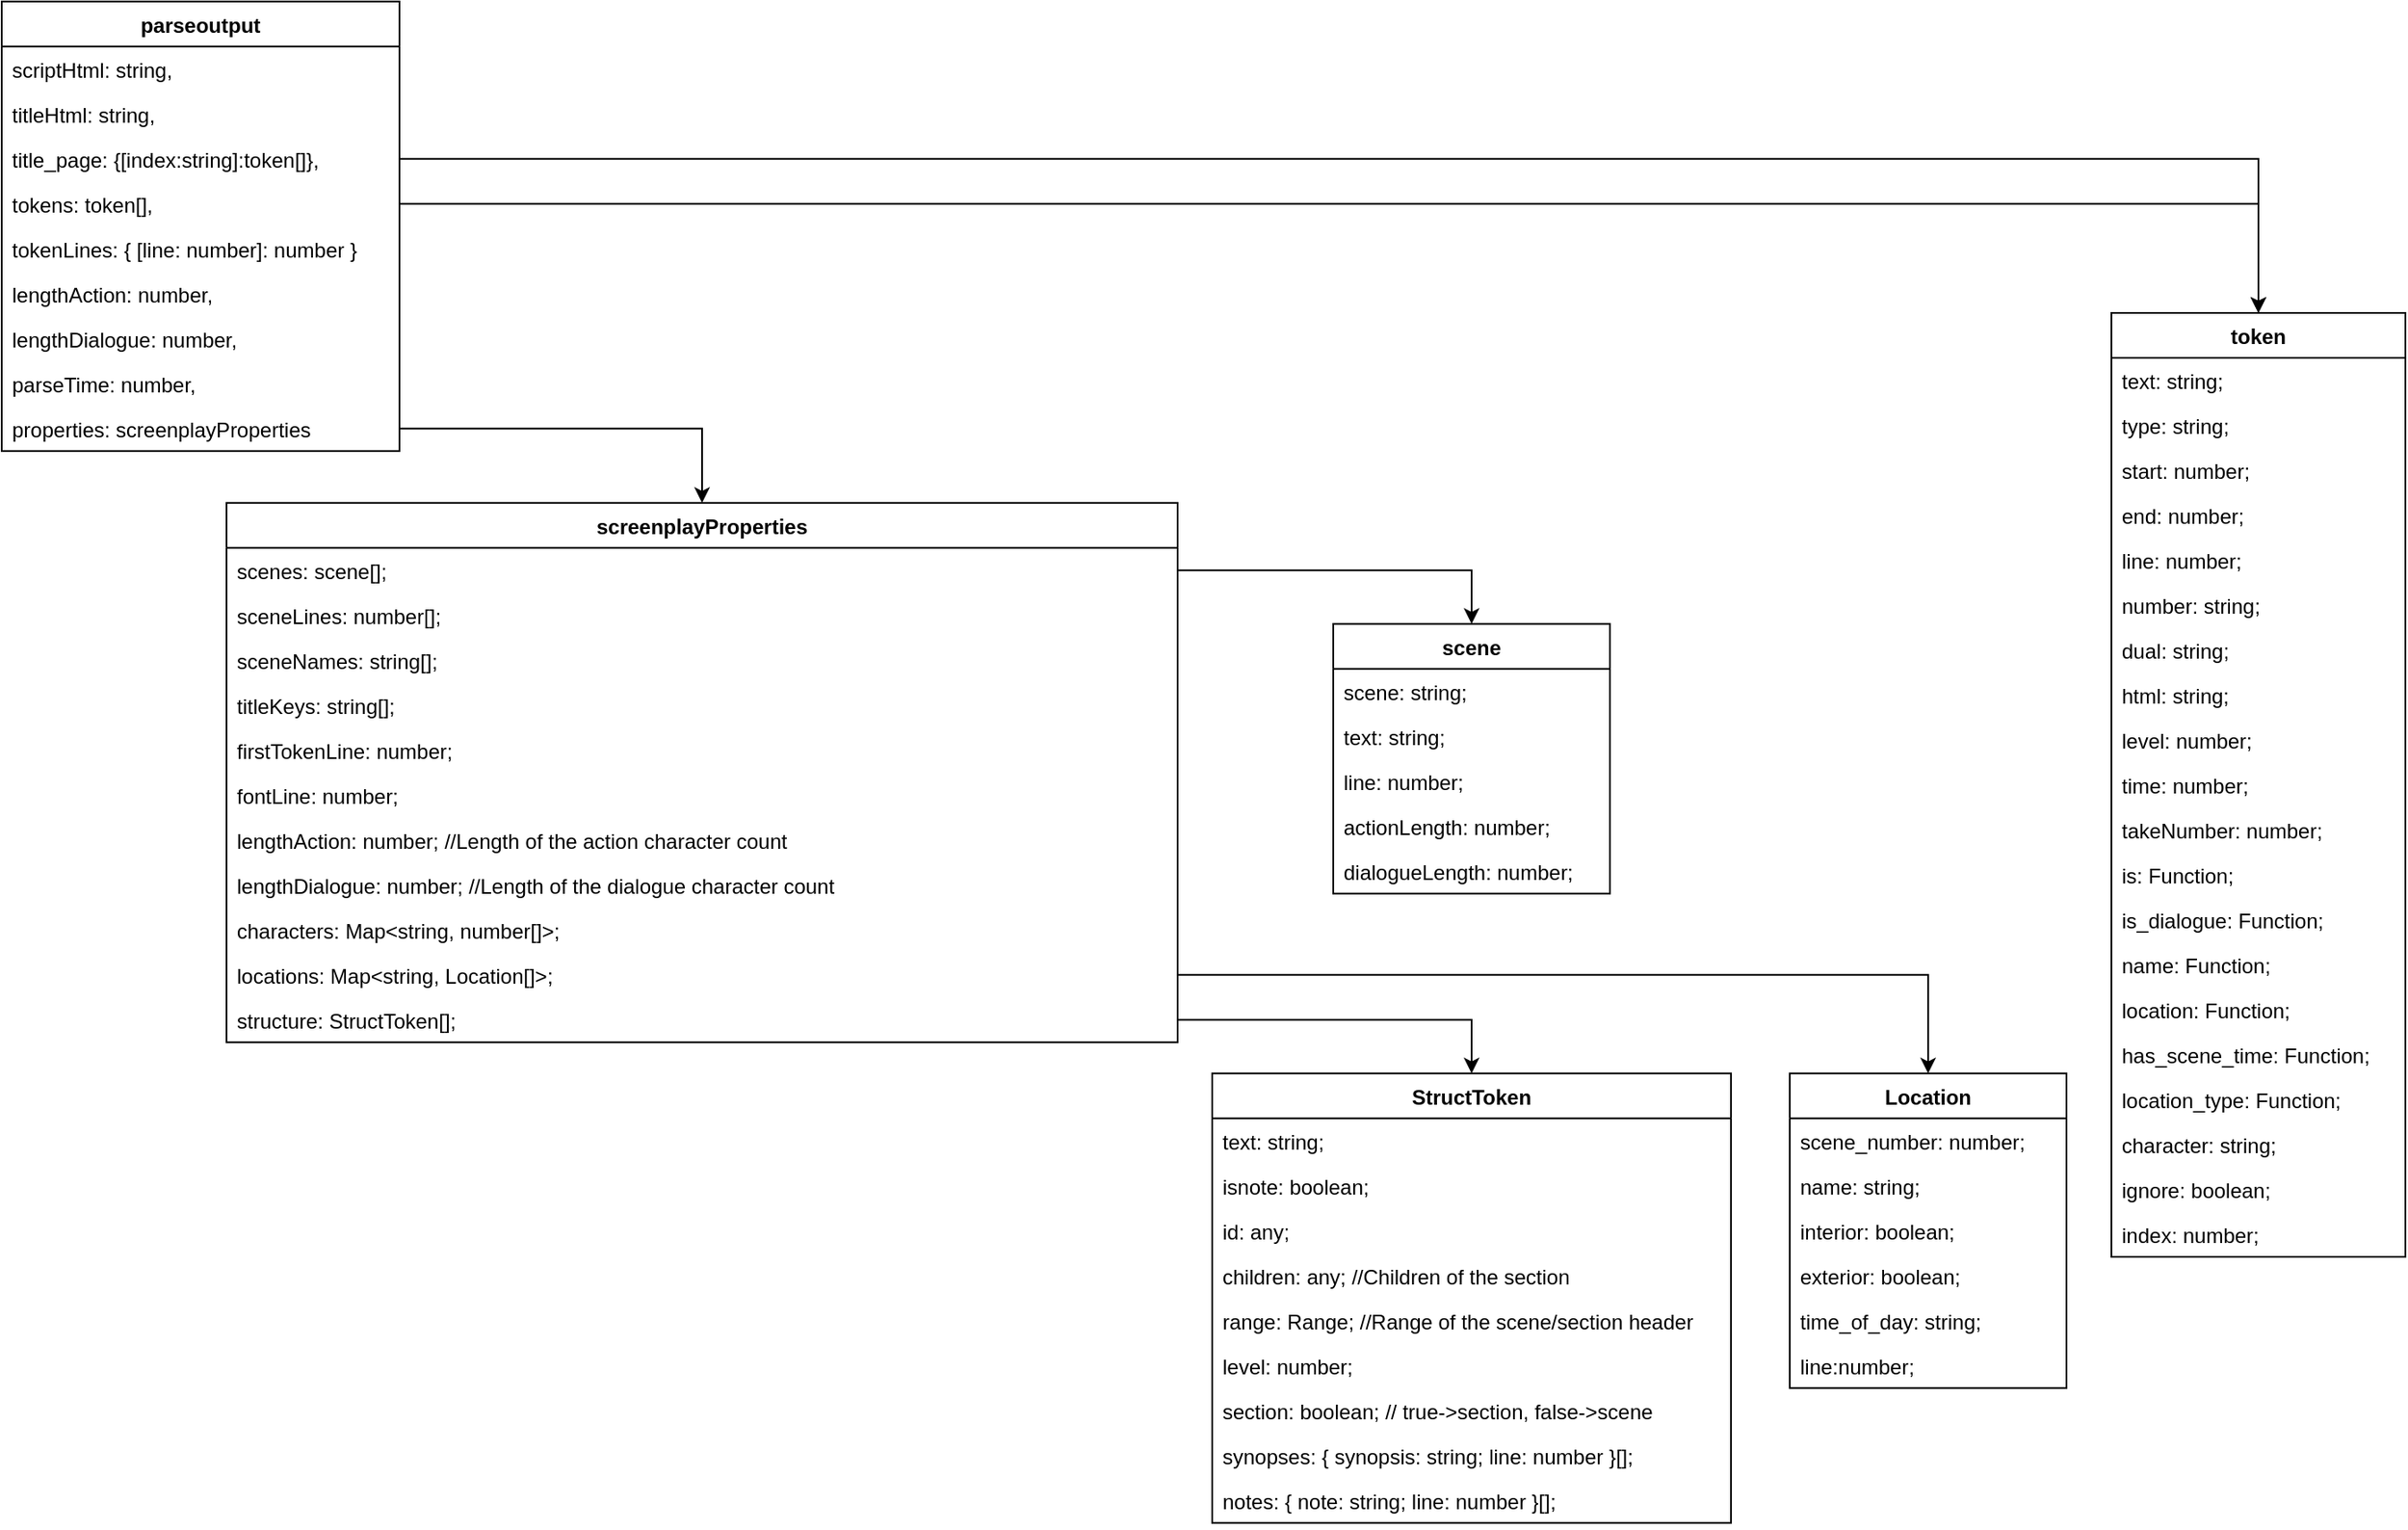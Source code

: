 <mxfile version="21.6.5" type="device">
  <diagram name="Model" id="fw-sHrCT-Za_IJO35-u-">
    <mxGraphModel dx="2336" dy="880" grid="1" gridSize="10" guides="1" tooltips="1" connect="1" arrows="1" fold="1" page="1" pageScale="1" pageWidth="827" pageHeight="1169" math="0" shadow="0">
      <root>
        <mxCell id="0" />
        <mxCell id="1" parent="0" />
        <mxCell id="1sDdiQhQMt93VjsgRcRt-1" value="Location " style="swimlane;fontStyle=1;childLayout=stackLayout;horizontal=1;startSize=26;horizontalStack=0;resizeParent=1;resizeParentMax=0;resizeLast=0;collapsible=1;marginBottom=0;" vertex="1" parent="1">
          <mxGeometry x="214" y="899.91" width="160" height="182" as="geometry" />
        </mxCell>
        <mxCell id="1sDdiQhQMt93VjsgRcRt-2" value="    scene_number: number;" style="text;strokeColor=none;fillColor=none;align=left;verticalAlign=top;spacingLeft=4;spacingRight=4;overflow=hidden;rotatable=0;points=[[0,0.5],[1,0.5]];portConstraint=eastwest;" vertex="1" parent="1sDdiQhQMt93VjsgRcRt-1">
          <mxGeometry y="26" width="160" height="26" as="geometry" />
        </mxCell>
        <mxCell id="1sDdiQhQMt93VjsgRcRt-3" value="    name: string;" style="text;strokeColor=none;fillColor=none;align=left;verticalAlign=top;spacingLeft=4;spacingRight=4;overflow=hidden;rotatable=0;points=[[0,0.5],[1,0.5]];portConstraint=eastwest;" vertex="1" parent="1sDdiQhQMt93VjsgRcRt-1">
          <mxGeometry y="52" width="160" height="26" as="geometry" />
        </mxCell>
        <mxCell id="1sDdiQhQMt93VjsgRcRt-4" value="    interior: boolean;" style="text;strokeColor=none;fillColor=none;align=left;verticalAlign=top;spacingLeft=4;spacingRight=4;overflow=hidden;rotatable=0;points=[[0,0.5],[1,0.5]];portConstraint=eastwest;" vertex="1" parent="1sDdiQhQMt93VjsgRcRt-1">
          <mxGeometry y="78" width="160" height="26" as="geometry" />
        </mxCell>
        <mxCell id="1sDdiQhQMt93VjsgRcRt-5" value="    exterior: boolean;" style="text;strokeColor=none;fillColor=none;align=left;verticalAlign=top;spacingLeft=4;spacingRight=4;overflow=hidden;rotatable=0;points=[[0,0.5],[1,0.5]];portConstraint=eastwest;" vertex="1" parent="1sDdiQhQMt93VjsgRcRt-1">
          <mxGeometry y="104" width="160" height="26" as="geometry" />
        </mxCell>
        <mxCell id="1sDdiQhQMt93VjsgRcRt-6" value="    time_of_day: string;" style="text;strokeColor=none;fillColor=none;align=left;verticalAlign=top;spacingLeft=4;spacingRight=4;overflow=hidden;rotatable=0;points=[[0,0.5],[1,0.5]];portConstraint=eastwest;" vertex="1" parent="1sDdiQhQMt93VjsgRcRt-1">
          <mxGeometry y="130" width="160" height="26" as="geometry" />
        </mxCell>
        <mxCell id="1sDdiQhQMt93VjsgRcRt-7" value="    line:number;" style="text;strokeColor=none;fillColor=none;align=left;verticalAlign=top;spacingLeft=4;spacingRight=4;overflow=hidden;rotatable=0;points=[[0,0.5],[1,0.5]];portConstraint=eastwest;" vertex="1" parent="1sDdiQhQMt93VjsgRcRt-1">
          <mxGeometry y="156" width="160" height="26" as="geometry" />
        </mxCell>
        <mxCell id="1sDdiQhQMt93VjsgRcRt-8" value="StructToken " style="swimlane;fontStyle=1;childLayout=stackLayout;horizontal=1;startSize=26;horizontalStack=0;resizeParent=1;resizeParentMax=0;resizeLast=0;collapsible=1;marginBottom=0;" vertex="1" parent="1">
          <mxGeometry x="-120" y="899.91" width="300" height="260" as="geometry" />
        </mxCell>
        <mxCell id="1sDdiQhQMt93VjsgRcRt-9" value="    text: string;" style="text;strokeColor=none;fillColor=none;align=left;verticalAlign=top;spacingLeft=4;spacingRight=4;overflow=hidden;rotatable=0;points=[[0,0.5],[1,0.5]];portConstraint=eastwest;" vertex="1" parent="1sDdiQhQMt93VjsgRcRt-8">
          <mxGeometry y="26" width="300" height="26" as="geometry" />
        </mxCell>
        <mxCell id="1sDdiQhQMt93VjsgRcRt-10" value="    isnote: boolean;" style="text;strokeColor=none;fillColor=none;align=left;verticalAlign=top;spacingLeft=4;spacingRight=4;overflow=hidden;rotatable=0;points=[[0,0.5],[1,0.5]];portConstraint=eastwest;" vertex="1" parent="1sDdiQhQMt93VjsgRcRt-8">
          <mxGeometry y="52" width="300" height="26" as="geometry" />
        </mxCell>
        <mxCell id="1sDdiQhQMt93VjsgRcRt-11" value="    id: any;" style="text;strokeColor=none;fillColor=none;align=left;verticalAlign=top;spacingLeft=4;spacingRight=4;overflow=hidden;rotatable=0;points=[[0,0.5],[1,0.5]];portConstraint=eastwest;" vertex="1" parent="1sDdiQhQMt93VjsgRcRt-8">
          <mxGeometry y="78" width="300" height="26" as="geometry" />
        </mxCell>
        <mxCell id="1sDdiQhQMt93VjsgRcRt-12" value="    children: any; //Children of the section" style="text;strokeColor=none;fillColor=none;align=left;verticalAlign=top;spacingLeft=4;spacingRight=4;overflow=hidden;rotatable=0;points=[[0,0.5],[1,0.5]];portConstraint=eastwest;" vertex="1" parent="1sDdiQhQMt93VjsgRcRt-8">
          <mxGeometry y="104" width="300" height="26" as="geometry" />
        </mxCell>
        <mxCell id="1sDdiQhQMt93VjsgRcRt-13" value="    range: Range; //Range of the scene/section header" style="text;strokeColor=none;fillColor=none;align=left;verticalAlign=top;spacingLeft=4;spacingRight=4;overflow=hidden;rotatable=0;points=[[0,0.5],[1,0.5]];portConstraint=eastwest;" vertex="1" parent="1sDdiQhQMt93VjsgRcRt-8">
          <mxGeometry y="130" width="300" height="26" as="geometry" />
        </mxCell>
        <mxCell id="1sDdiQhQMt93VjsgRcRt-14" value="    level: number;" style="text;strokeColor=none;fillColor=none;align=left;verticalAlign=top;spacingLeft=4;spacingRight=4;overflow=hidden;rotatable=0;points=[[0,0.5],[1,0.5]];portConstraint=eastwest;" vertex="1" parent="1sDdiQhQMt93VjsgRcRt-8">
          <mxGeometry y="156" width="300" height="26" as="geometry" />
        </mxCell>
        <mxCell id="1sDdiQhQMt93VjsgRcRt-15" value="    section: boolean; // true-&gt;section, false-&gt;scene" style="text;strokeColor=none;fillColor=none;align=left;verticalAlign=top;spacingLeft=4;spacingRight=4;overflow=hidden;rotatable=0;points=[[0,0.5],[1,0.5]];portConstraint=eastwest;" vertex="1" parent="1sDdiQhQMt93VjsgRcRt-8">
          <mxGeometry y="182" width="300" height="26" as="geometry" />
        </mxCell>
        <mxCell id="1sDdiQhQMt93VjsgRcRt-16" value="    synopses: { synopsis: string; line: number }[];" style="text;strokeColor=none;fillColor=none;align=left;verticalAlign=top;spacingLeft=4;spacingRight=4;overflow=hidden;rotatable=0;points=[[0,0.5],[1,0.5]];portConstraint=eastwest;" vertex="1" parent="1sDdiQhQMt93VjsgRcRt-8">
          <mxGeometry y="208" width="300" height="26" as="geometry" />
        </mxCell>
        <mxCell id="1sDdiQhQMt93VjsgRcRt-17" value="    notes: { note: string; line: number }[];" style="text;strokeColor=none;fillColor=none;align=left;verticalAlign=top;spacingLeft=4;spacingRight=4;overflow=hidden;rotatable=0;points=[[0,0.5],[1,0.5]];portConstraint=eastwest;" vertex="1" parent="1sDdiQhQMt93VjsgRcRt-8">
          <mxGeometry y="234" width="300" height="26" as="geometry" />
        </mxCell>
        <mxCell id="1sDdiQhQMt93VjsgRcRt-18" value="screenplayProperties " style="swimlane;fontStyle=1;childLayout=stackLayout;horizontal=1;startSize=26;horizontalStack=0;resizeParent=1;resizeParentMax=0;resizeLast=0;collapsible=1;marginBottom=0;swimlaneLine=1;glass=0;rounded=0;" vertex="1" parent="1">
          <mxGeometry x="-690" y="569.91" width="550" height="312" as="geometry" />
        </mxCell>
        <mxCell id="1sDdiQhQMt93VjsgRcRt-19" value="    scenes: scene[];" style="text;strokeColor=none;fillColor=none;align=left;verticalAlign=top;spacingLeft=4;spacingRight=4;overflow=hidden;rotatable=0;points=[[0,0.5],[1,0.5]];portConstraint=eastwest;" vertex="1" parent="1sDdiQhQMt93VjsgRcRt-18">
          <mxGeometry y="26" width="550" height="26" as="geometry" />
        </mxCell>
        <mxCell id="1sDdiQhQMt93VjsgRcRt-20" value="    sceneLines: number[];" style="text;strokeColor=none;fillColor=none;align=left;verticalAlign=top;spacingLeft=4;spacingRight=4;overflow=hidden;rotatable=0;points=[[0,0.5],[1,0.5]];portConstraint=eastwest;" vertex="1" parent="1sDdiQhQMt93VjsgRcRt-18">
          <mxGeometry y="52" width="550" height="26" as="geometry" />
        </mxCell>
        <mxCell id="1sDdiQhQMt93VjsgRcRt-21" value="    sceneNames: string[];" style="text;strokeColor=none;fillColor=none;align=left;verticalAlign=top;spacingLeft=4;spacingRight=4;overflow=hidden;rotatable=0;points=[[0,0.5],[1,0.5]];portConstraint=eastwest;" vertex="1" parent="1sDdiQhQMt93VjsgRcRt-18">
          <mxGeometry y="78" width="550" height="26" as="geometry" />
        </mxCell>
        <mxCell id="1sDdiQhQMt93VjsgRcRt-22" value="    titleKeys: string[];" style="text;strokeColor=none;fillColor=none;align=left;verticalAlign=top;spacingLeft=4;spacingRight=4;overflow=hidden;rotatable=0;points=[[0,0.5],[1,0.5]];portConstraint=eastwest;" vertex="1" parent="1sDdiQhQMt93VjsgRcRt-18">
          <mxGeometry y="104" width="550" height="26" as="geometry" />
        </mxCell>
        <mxCell id="1sDdiQhQMt93VjsgRcRt-23" value="    firstTokenLine: number;" style="text;strokeColor=none;fillColor=none;align=left;verticalAlign=top;spacingLeft=4;spacingRight=4;overflow=hidden;rotatable=0;points=[[0,0.5],[1,0.5]];portConstraint=eastwest;" vertex="1" parent="1sDdiQhQMt93VjsgRcRt-18">
          <mxGeometry y="130" width="550" height="26" as="geometry" />
        </mxCell>
        <mxCell id="1sDdiQhQMt93VjsgRcRt-24" value="    fontLine: number;" style="text;strokeColor=none;fillColor=none;align=left;verticalAlign=top;spacingLeft=4;spacingRight=4;overflow=hidden;rotatable=0;points=[[0,0.5],[1,0.5]];portConstraint=eastwest;" vertex="1" parent="1sDdiQhQMt93VjsgRcRt-18">
          <mxGeometry y="156" width="550" height="26" as="geometry" />
        </mxCell>
        <mxCell id="1sDdiQhQMt93VjsgRcRt-25" value="    lengthAction: number; //Length of the action character count" style="text;strokeColor=none;fillColor=none;align=left;verticalAlign=top;spacingLeft=4;spacingRight=4;overflow=hidden;rotatable=0;points=[[0,0.5],[1,0.5]];portConstraint=eastwest;" vertex="1" parent="1sDdiQhQMt93VjsgRcRt-18">
          <mxGeometry y="182" width="550" height="26" as="geometry" />
        </mxCell>
        <mxCell id="1sDdiQhQMt93VjsgRcRt-26" value="    lengthDialogue: number; //Length of the dialogue character count" style="text;strokeColor=none;fillColor=none;align=left;verticalAlign=top;spacingLeft=4;spacingRight=4;overflow=hidden;rotatable=0;points=[[0,0.5],[1,0.5]];portConstraint=eastwest;" vertex="1" parent="1sDdiQhQMt93VjsgRcRt-18">
          <mxGeometry y="208" width="550" height="26" as="geometry" />
        </mxCell>
        <mxCell id="1sDdiQhQMt93VjsgRcRt-27" value="    characters: Map&lt;string, number[]&gt;;" style="text;strokeColor=none;fillColor=none;align=left;verticalAlign=top;spacingLeft=4;spacingRight=4;overflow=hidden;rotatable=0;points=[[0,0.5],[1,0.5]];portConstraint=eastwest;" vertex="1" parent="1sDdiQhQMt93VjsgRcRt-18">
          <mxGeometry y="234" width="550" height="26" as="geometry" />
        </mxCell>
        <mxCell id="1sDdiQhQMt93VjsgRcRt-28" value="    locations: Map&lt;string, Location[]&gt;;" style="text;strokeColor=none;fillColor=none;align=left;verticalAlign=top;spacingLeft=4;spacingRight=4;overflow=hidden;rotatable=0;points=[[0,0.5],[1,0.5]];portConstraint=eastwest;" vertex="1" parent="1sDdiQhQMt93VjsgRcRt-18">
          <mxGeometry y="260" width="550" height="26" as="geometry" />
        </mxCell>
        <mxCell id="1sDdiQhQMt93VjsgRcRt-29" value="    structure: StructToken[];" style="text;strokeColor=none;fillColor=none;align=left;verticalAlign=top;spacingLeft=4;spacingRight=4;overflow=hidden;rotatable=0;points=[[0,0.5],[1,0.5]];portConstraint=eastwest;" vertex="1" parent="1sDdiQhQMt93VjsgRcRt-18">
          <mxGeometry y="286" width="550" height="26" as="geometry" />
        </mxCell>
        <mxCell id="1sDdiQhQMt93VjsgRcRt-30" value="parseoutput" style="swimlane;fontStyle=1;childLayout=stackLayout;horizontal=1;startSize=26;horizontalStack=0;resizeParent=1;resizeParentMax=0;resizeLast=0;collapsible=1;marginBottom=0;" vertex="1" parent="1">
          <mxGeometry x="-820" y="279.91" width="230" height="260" as="geometry" />
        </mxCell>
        <mxCell id="1sDdiQhQMt93VjsgRcRt-31" value="    scriptHtml: string," style="text;strokeColor=none;fillColor=none;align=left;verticalAlign=top;spacingLeft=4;spacingRight=4;overflow=hidden;rotatable=0;points=[[0,0.5],[1,0.5]];portConstraint=eastwest;" vertex="1" parent="1sDdiQhQMt93VjsgRcRt-30">
          <mxGeometry y="26" width="230" height="26" as="geometry" />
        </mxCell>
        <mxCell id="1sDdiQhQMt93VjsgRcRt-32" value="    titleHtml: string," style="text;strokeColor=none;fillColor=none;align=left;verticalAlign=top;spacingLeft=4;spacingRight=4;overflow=hidden;rotatable=0;points=[[0,0.5],[1,0.5]];portConstraint=eastwest;" vertex="1" parent="1sDdiQhQMt93VjsgRcRt-30">
          <mxGeometry y="52" width="230" height="26" as="geometry" />
        </mxCell>
        <mxCell id="1sDdiQhQMt93VjsgRcRt-33" value="    title_page: {[index:string]:token[]}," style="text;strokeColor=none;fillColor=none;align=left;verticalAlign=top;spacingLeft=4;spacingRight=4;overflow=hidden;rotatable=0;points=[[0,0.5],[1,0.5]];portConstraint=eastwest;" vertex="1" parent="1sDdiQhQMt93VjsgRcRt-30">
          <mxGeometry y="78" width="230" height="26" as="geometry" />
        </mxCell>
        <mxCell id="1sDdiQhQMt93VjsgRcRt-34" value="    tokens: token[]," style="text;strokeColor=none;fillColor=none;align=left;verticalAlign=top;spacingLeft=4;spacingRight=4;overflow=hidden;rotatable=0;points=[[0,0.5],[1,0.5]];portConstraint=eastwest;" vertex="1" parent="1sDdiQhQMt93VjsgRcRt-30">
          <mxGeometry y="104" width="230" height="26" as="geometry" />
        </mxCell>
        <mxCell id="1sDdiQhQMt93VjsgRcRt-35" value="    tokenLines: { [line: number]: number }" style="text;strokeColor=none;fillColor=none;align=left;verticalAlign=top;spacingLeft=4;spacingRight=4;overflow=hidden;rotatable=0;points=[[0,0.5],[1,0.5]];portConstraint=eastwest;" vertex="1" parent="1sDdiQhQMt93VjsgRcRt-30">
          <mxGeometry y="130" width="230" height="26" as="geometry" />
        </mxCell>
        <mxCell id="1sDdiQhQMt93VjsgRcRt-36" value="    lengthAction: number," style="text;strokeColor=none;fillColor=none;align=left;verticalAlign=top;spacingLeft=4;spacingRight=4;overflow=hidden;rotatable=0;points=[[0,0.5],[1,0.5]];portConstraint=eastwest;" vertex="1" parent="1sDdiQhQMt93VjsgRcRt-30">
          <mxGeometry y="156" width="230" height="26" as="geometry" />
        </mxCell>
        <mxCell id="1sDdiQhQMt93VjsgRcRt-37" value="    lengthDialogue: number," style="text;strokeColor=none;fillColor=none;align=left;verticalAlign=top;spacingLeft=4;spacingRight=4;overflow=hidden;rotatable=0;points=[[0,0.5],[1,0.5]];portConstraint=eastwest;" vertex="1" parent="1sDdiQhQMt93VjsgRcRt-30">
          <mxGeometry y="182" width="230" height="26" as="geometry" />
        </mxCell>
        <mxCell id="1sDdiQhQMt93VjsgRcRt-38" value="    parseTime: number," style="text;strokeColor=none;fillColor=none;align=left;verticalAlign=top;spacingLeft=4;spacingRight=4;overflow=hidden;rotatable=0;points=[[0,0.5],[1,0.5]];portConstraint=eastwest;" vertex="1" parent="1sDdiQhQMt93VjsgRcRt-30">
          <mxGeometry y="208" width="230" height="26" as="geometry" />
        </mxCell>
        <mxCell id="1sDdiQhQMt93VjsgRcRt-39" value="    properties: screenplayProperties" style="text;strokeColor=none;fillColor=none;align=left;verticalAlign=top;spacingLeft=4;spacingRight=4;overflow=hidden;rotatable=0;points=[[0,0.5],[1,0.5]];portConstraint=eastwest;" vertex="1" parent="1sDdiQhQMt93VjsgRcRt-30">
          <mxGeometry y="234" width="230" height="26" as="geometry" />
        </mxCell>
        <mxCell id="1sDdiQhQMt93VjsgRcRt-40" style="edgeStyle=orthogonalEdgeStyle;rounded=0;orthogonalLoop=1;jettySize=auto;html=1;exitX=1;exitY=0.5;exitDx=0;exitDy=0;entryX=0.5;entryY=0;entryDx=0;entryDy=0;" edge="1" parent="1" source="1sDdiQhQMt93VjsgRcRt-39" target="1sDdiQhQMt93VjsgRcRt-18">
          <mxGeometry relative="1" as="geometry" />
        </mxCell>
        <mxCell id="1sDdiQhQMt93VjsgRcRt-41" style="edgeStyle=orthogonalEdgeStyle;rounded=0;orthogonalLoop=1;jettySize=auto;html=1;exitX=1;exitY=0.5;exitDx=0;exitDy=0;entryX=0.5;entryY=0;entryDx=0;entryDy=0;" edge="1" parent="1" source="1sDdiQhQMt93VjsgRcRt-28" target="1sDdiQhQMt93VjsgRcRt-1">
          <mxGeometry relative="1" as="geometry" />
        </mxCell>
        <mxCell id="1sDdiQhQMt93VjsgRcRt-42" style="edgeStyle=orthogonalEdgeStyle;rounded=0;orthogonalLoop=1;jettySize=auto;html=1;exitX=1;exitY=0.5;exitDx=0;exitDy=0;entryX=0.5;entryY=0;entryDx=0;entryDy=0;" edge="1" parent="1" source="1sDdiQhQMt93VjsgRcRt-29" target="1sDdiQhQMt93VjsgRcRt-8">
          <mxGeometry relative="1" as="geometry" />
        </mxCell>
        <mxCell id="1sDdiQhQMt93VjsgRcRt-43" value="token " style="swimlane;fontStyle=1;childLayout=stackLayout;horizontal=1;startSize=26;horizontalStack=0;resizeParent=1;resizeParentMax=0;resizeLast=0;collapsible=1;marginBottom=0;" vertex="1" parent="1">
          <mxGeometry x="400" y="460" width="170" height="546" as="geometry" />
        </mxCell>
        <mxCell id="1sDdiQhQMt93VjsgRcRt-44" value="  text: string;" style="text;strokeColor=none;fillColor=none;align=left;verticalAlign=top;spacingLeft=4;spacingRight=4;overflow=hidden;rotatable=0;points=[[0,0.5],[1,0.5]];portConstraint=eastwest;" vertex="1" parent="1sDdiQhQMt93VjsgRcRt-43">
          <mxGeometry y="26" width="170" height="26" as="geometry" />
        </mxCell>
        <mxCell id="1sDdiQhQMt93VjsgRcRt-45" value="  type: string;" style="text;strokeColor=none;fillColor=none;align=left;verticalAlign=top;spacingLeft=4;spacingRight=4;overflow=hidden;rotatable=0;points=[[0,0.5],[1,0.5]];portConstraint=eastwest;" vertex="1" parent="1sDdiQhQMt93VjsgRcRt-43">
          <mxGeometry y="52" width="170" height="26" as="geometry" />
        </mxCell>
        <mxCell id="1sDdiQhQMt93VjsgRcRt-46" value="  start: number;" style="text;strokeColor=none;fillColor=none;align=left;verticalAlign=top;spacingLeft=4;spacingRight=4;overflow=hidden;rotatable=0;points=[[0,0.5],[1,0.5]];portConstraint=eastwest;" vertex="1" parent="1sDdiQhQMt93VjsgRcRt-43">
          <mxGeometry y="78" width="170" height="26" as="geometry" />
        </mxCell>
        <mxCell id="1sDdiQhQMt93VjsgRcRt-47" value="  end: number;" style="text;strokeColor=none;fillColor=none;align=left;verticalAlign=top;spacingLeft=4;spacingRight=4;overflow=hidden;rotatable=0;points=[[0,0.5],[1,0.5]];portConstraint=eastwest;" vertex="1" parent="1sDdiQhQMt93VjsgRcRt-43">
          <mxGeometry y="104" width="170" height="26" as="geometry" />
        </mxCell>
        <mxCell id="1sDdiQhQMt93VjsgRcRt-48" value="  line: number;" style="text;strokeColor=none;fillColor=none;align=left;verticalAlign=top;spacingLeft=4;spacingRight=4;overflow=hidden;rotatable=0;points=[[0,0.5],[1,0.5]];portConstraint=eastwest;" vertex="1" parent="1sDdiQhQMt93VjsgRcRt-43">
          <mxGeometry y="130" width="170" height="26" as="geometry" />
        </mxCell>
        <mxCell id="1sDdiQhQMt93VjsgRcRt-49" value="  number: string;" style="text;strokeColor=none;fillColor=none;align=left;verticalAlign=top;spacingLeft=4;spacingRight=4;overflow=hidden;rotatable=0;points=[[0,0.5],[1,0.5]];portConstraint=eastwest;" vertex="1" parent="1sDdiQhQMt93VjsgRcRt-43">
          <mxGeometry y="156" width="170" height="26" as="geometry" />
        </mxCell>
        <mxCell id="1sDdiQhQMt93VjsgRcRt-50" value="  dual: string;" style="text;strokeColor=none;fillColor=none;align=left;verticalAlign=top;spacingLeft=4;spacingRight=4;overflow=hidden;rotatable=0;points=[[0,0.5],[1,0.5]];portConstraint=eastwest;" vertex="1" parent="1sDdiQhQMt93VjsgRcRt-43">
          <mxGeometry y="182" width="170" height="26" as="geometry" />
        </mxCell>
        <mxCell id="1sDdiQhQMt93VjsgRcRt-51" value="  html: string;" style="text;strokeColor=none;fillColor=none;align=left;verticalAlign=top;spacingLeft=4;spacingRight=4;overflow=hidden;rotatable=0;points=[[0,0.5],[1,0.5]];portConstraint=eastwest;" vertex="1" parent="1sDdiQhQMt93VjsgRcRt-43">
          <mxGeometry y="208" width="170" height="26" as="geometry" />
        </mxCell>
        <mxCell id="1sDdiQhQMt93VjsgRcRt-52" value="  level: number;" style="text;strokeColor=none;fillColor=none;align=left;verticalAlign=top;spacingLeft=4;spacingRight=4;overflow=hidden;rotatable=0;points=[[0,0.5],[1,0.5]];portConstraint=eastwest;" vertex="1" parent="1sDdiQhQMt93VjsgRcRt-43">
          <mxGeometry y="234" width="170" height="26" as="geometry" />
        </mxCell>
        <mxCell id="1sDdiQhQMt93VjsgRcRt-53" value="  time: number;" style="text;strokeColor=none;fillColor=none;align=left;verticalAlign=top;spacingLeft=4;spacingRight=4;overflow=hidden;rotatable=0;points=[[0,0.5],[1,0.5]];portConstraint=eastwest;" vertex="1" parent="1sDdiQhQMt93VjsgRcRt-43">
          <mxGeometry y="260" width="170" height="26" as="geometry" />
        </mxCell>
        <mxCell id="1sDdiQhQMt93VjsgRcRt-54" value="  takeNumber: number;" style="text;strokeColor=none;fillColor=none;align=left;verticalAlign=top;spacingLeft=4;spacingRight=4;overflow=hidden;rotatable=0;points=[[0,0.5],[1,0.5]];portConstraint=eastwest;" vertex="1" parent="1sDdiQhQMt93VjsgRcRt-43">
          <mxGeometry y="286" width="170" height="26" as="geometry" />
        </mxCell>
        <mxCell id="1sDdiQhQMt93VjsgRcRt-55" value="  is: Function;" style="text;strokeColor=none;fillColor=none;align=left;verticalAlign=top;spacingLeft=4;spacingRight=4;overflow=hidden;rotatable=0;points=[[0,0.5],[1,0.5]];portConstraint=eastwest;" vertex="1" parent="1sDdiQhQMt93VjsgRcRt-43">
          <mxGeometry y="312" width="170" height="26" as="geometry" />
        </mxCell>
        <mxCell id="1sDdiQhQMt93VjsgRcRt-56" value="  is_dialogue: Function;" style="text;strokeColor=none;fillColor=none;align=left;verticalAlign=top;spacingLeft=4;spacingRight=4;overflow=hidden;rotatable=0;points=[[0,0.5],[1,0.5]];portConstraint=eastwest;" vertex="1" parent="1sDdiQhQMt93VjsgRcRt-43">
          <mxGeometry y="338" width="170" height="26" as="geometry" />
        </mxCell>
        <mxCell id="1sDdiQhQMt93VjsgRcRt-57" value="  name: Function;" style="text;strokeColor=none;fillColor=none;align=left;verticalAlign=top;spacingLeft=4;spacingRight=4;overflow=hidden;rotatable=0;points=[[0,0.5],[1,0.5]];portConstraint=eastwest;" vertex="1" parent="1sDdiQhQMt93VjsgRcRt-43">
          <mxGeometry y="364" width="170" height="26" as="geometry" />
        </mxCell>
        <mxCell id="1sDdiQhQMt93VjsgRcRt-58" value="  location: Function;" style="text;strokeColor=none;fillColor=none;align=left;verticalAlign=top;spacingLeft=4;spacingRight=4;overflow=hidden;rotatable=0;points=[[0,0.5],[1,0.5]];portConstraint=eastwest;" vertex="1" parent="1sDdiQhQMt93VjsgRcRt-43">
          <mxGeometry y="390" width="170" height="26" as="geometry" />
        </mxCell>
        <mxCell id="1sDdiQhQMt93VjsgRcRt-59" value="  has_scene_time: Function;" style="text;strokeColor=none;fillColor=none;align=left;verticalAlign=top;spacingLeft=4;spacingRight=4;overflow=hidden;rotatable=0;points=[[0,0.5],[1,0.5]];portConstraint=eastwest;" vertex="1" parent="1sDdiQhQMt93VjsgRcRt-43">
          <mxGeometry y="416" width="170" height="26" as="geometry" />
        </mxCell>
        <mxCell id="1sDdiQhQMt93VjsgRcRt-60" value="  location_type: Function;" style="text;strokeColor=none;fillColor=none;align=left;verticalAlign=top;spacingLeft=4;spacingRight=4;overflow=hidden;rotatable=0;points=[[0,0.5],[1,0.5]];portConstraint=eastwest;" vertex="1" parent="1sDdiQhQMt93VjsgRcRt-43">
          <mxGeometry y="442" width="170" height="26" as="geometry" />
        </mxCell>
        <mxCell id="1sDdiQhQMt93VjsgRcRt-61" value="  character: string;" style="text;strokeColor=none;fillColor=none;align=left;verticalAlign=top;spacingLeft=4;spacingRight=4;overflow=hidden;rotatable=0;points=[[0,0.5],[1,0.5]];portConstraint=eastwest;" vertex="1" parent="1sDdiQhQMt93VjsgRcRt-43">
          <mxGeometry y="468" width="170" height="26" as="geometry" />
        </mxCell>
        <mxCell id="1sDdiQhQMt93VjsgRcRt-62" value="  ignore: boolean;" style="text;strokeColor=none;fillColor=none;align=left;verticalAlign=top;spacingLeft=4;spacingRight=4;overflow=hidden;rotatable=0;points=[[0,0.5],[1,0.5]];portConstraint=eastwest;" vertex="1" parent="1sDdiQhQMt93VjsgRcRt-43">
          <mxGeometry y="494" width="170" height="26" as="geometry" />
        </mxCell>
        <mxCell id="1sDdiQhQMt93VjsgRcRt-63" value="  index: number;" style="text;strokeColor=none;fillColor=none;align=left;verticalAlign=top;spacingLeft=4;spacingRight=4;overflow=hidden;rotatable=0;points=[[0,0.5],[1,0.5]];portConstraint=eastwest;" vertex="1" parent="1sDdiQhQMt93VjsgRcRt-43">
          <mxGeometry y="520" width="170" height="26" as="geometry" />
        </mxCell>
        <mxCell id="1sDdiQhQMt93VjsgRcRt-64" style="edgeStyle=orthogonalEdgeStyle;rounded=0;orthogonalLoop=1;jettySize=auto;html=1;exitX=1;exitY=0.5;exitDx=0;exitDy=0;entryX=0.5;entryY=0;entryDx=0;entryDy=0;" edge="1" parent="1" source="1sDdiQhQMt93VjsgRcRt-33" target="1sDdiQhQMt93VjsgRcRt-43">
          <mxGeometry relative="1" as="geometry" />
        </mxCell>
        <mxCell id="1sDdiQhQMt93VjsgRcRt-65" style="edgeStyle=orthogonalEdgeStyle;rounded=0;orthogonalLoop=1;jettySize=auto;html=1;exitX=1;exitY=0.5;exitDx=0;exitDy=0;entryX=0.5;entryY=0;entryDx=0;entryDy=0;" edge="1" parent="1" source="1sDdiQhQMt93VjsgRcRt-34" target="1sDdiQhQMt93VjsgRcRt-43">
          <mxGeometry relative="1" as="geometry">
            <mxPoint x="-370" y="-154.257" as="targetPoint" />
          </mxGeometry>
        </mxCell>
        <mxCell id="1sDdiQhQMt93VjsgRcRt-66" value="scene" style="swimlane;fontStyle=1;childLayout=stackLayout;horizontal=1;startSize=26;horizontalStack=0;resizeParent=1;resizeParentMax=0;resizeLast=0;collapsible=1;marginBottom=0;" vertex="1" parent="1">
          <mxGeometry x="-50" y="639.91" width="160" height="156" as="geometry" />
        </mxCell>
        <mxCell id="1sDdiQhQMt93VjsgRcRt-67" value="  scene: string;" style="text;strokeColor=none;fillColor=none;align=left;verticalAlign=top;spacingLeft=4;spacingRight=4;overflow=hidden;rotatable=0;points=[[0,0.5],[1,0.5]];portConstraint=eastwest;" vertex="1" parent="1sDdiQhQMt93VjsgRcRt-66">
          <mxGeometry y="26" width="160" height="26" as="geometry" />
        </mxCell>
        <mxCell id="1sDdiQhQMt93VjsgRcRt-68" value="  text: string;" style="text;strokeColor=none;fillColor=none;align=left;verticalAlign=top;spacingLeft=4;spacingRight=4;overflow=hidden;rotatable=0;points=[[0,0.5],[1,0.5]];portConstraint=eastwest;" vertex="1" parent="1sDdiQhQMt93VjsgRcRt-66">
          <mxGeometry y="52" width="160" height="26" as="geometry" />
        </mxCell>
        <mxCell id="1sDdiQhQMt93VjsgRcRt-69" value="  line: number;" style="text;strokeColor=none;fillColor=none;align=left;verticalAlign=top;spacingLeft=4;spacingRight=4;overflow=hidden;rotatable=0;points=[[0,0.5],[1,0.5]];portConstraint=eastwest;" vertex="1" parent="1sDdiQhQMt93VjsgRcRt-66">
          <mxGeometry y="78" width="160" height="26" as="geometry" />
        </mxCell>
        <mxCell id="1sDdiQhQMt93VjsgRcRt-70" value="  actionLength: number;" style="text;strokeColor=none;fillColor=none;align=left;verticalAlign=top;spacingLeft=4;spacingRight=4;overflow=hidden;rotatable=0;points=[[0,0.5],[1,0.5]];portConstraint=eastwest;" vertex="1" parent="1sDdiQhQMt93VjsgRcRt-66">
          <mxGeometry y="104" width="160" height="26" as="geometry" />
        </mxCell>
        <mxCell id="1sDdiQhQMt93VjsgRcRt-71" value="  dialogueLength: number;" style="text;strokeColor=none;fillColor=none;align=left;verticalAlign=top;spacingLeft=4;spacingRight=4;overflow=hidden;rotatable=0;points=[[0,0.5],[1,0.5]];portConstraint=eastwest;" vertex="1" parent="1sDdiQhQMt93VjsgRcRt-66">
          <mxGeometry y="130" width="160" height="26" as="geometry" />
        </mxCell>
        <mxCell id="1sDdiQhQMt93VjsgRcRt-72" style="edgeStyle=orthogonalEdgeStyle;rounded=0;orthogonalLoop=1;jettySize=auto;html=1;exitX=1;exitY=0.5;exitDx=0;exitDy=0;entryX=0.5;entryY=0;entryDx=0;entryDy=0;" edge="1" parent="1" source="1sDdiQhQMt93VjsgRcRt-19" target="1sDdiQhQMt93VjsgRcRt-66">
          <mxGeometry relative="1" as="geometry" />
        </mxCell>
      </root>
    </mxGraphModel>
  </diagram>
</mxfile>
